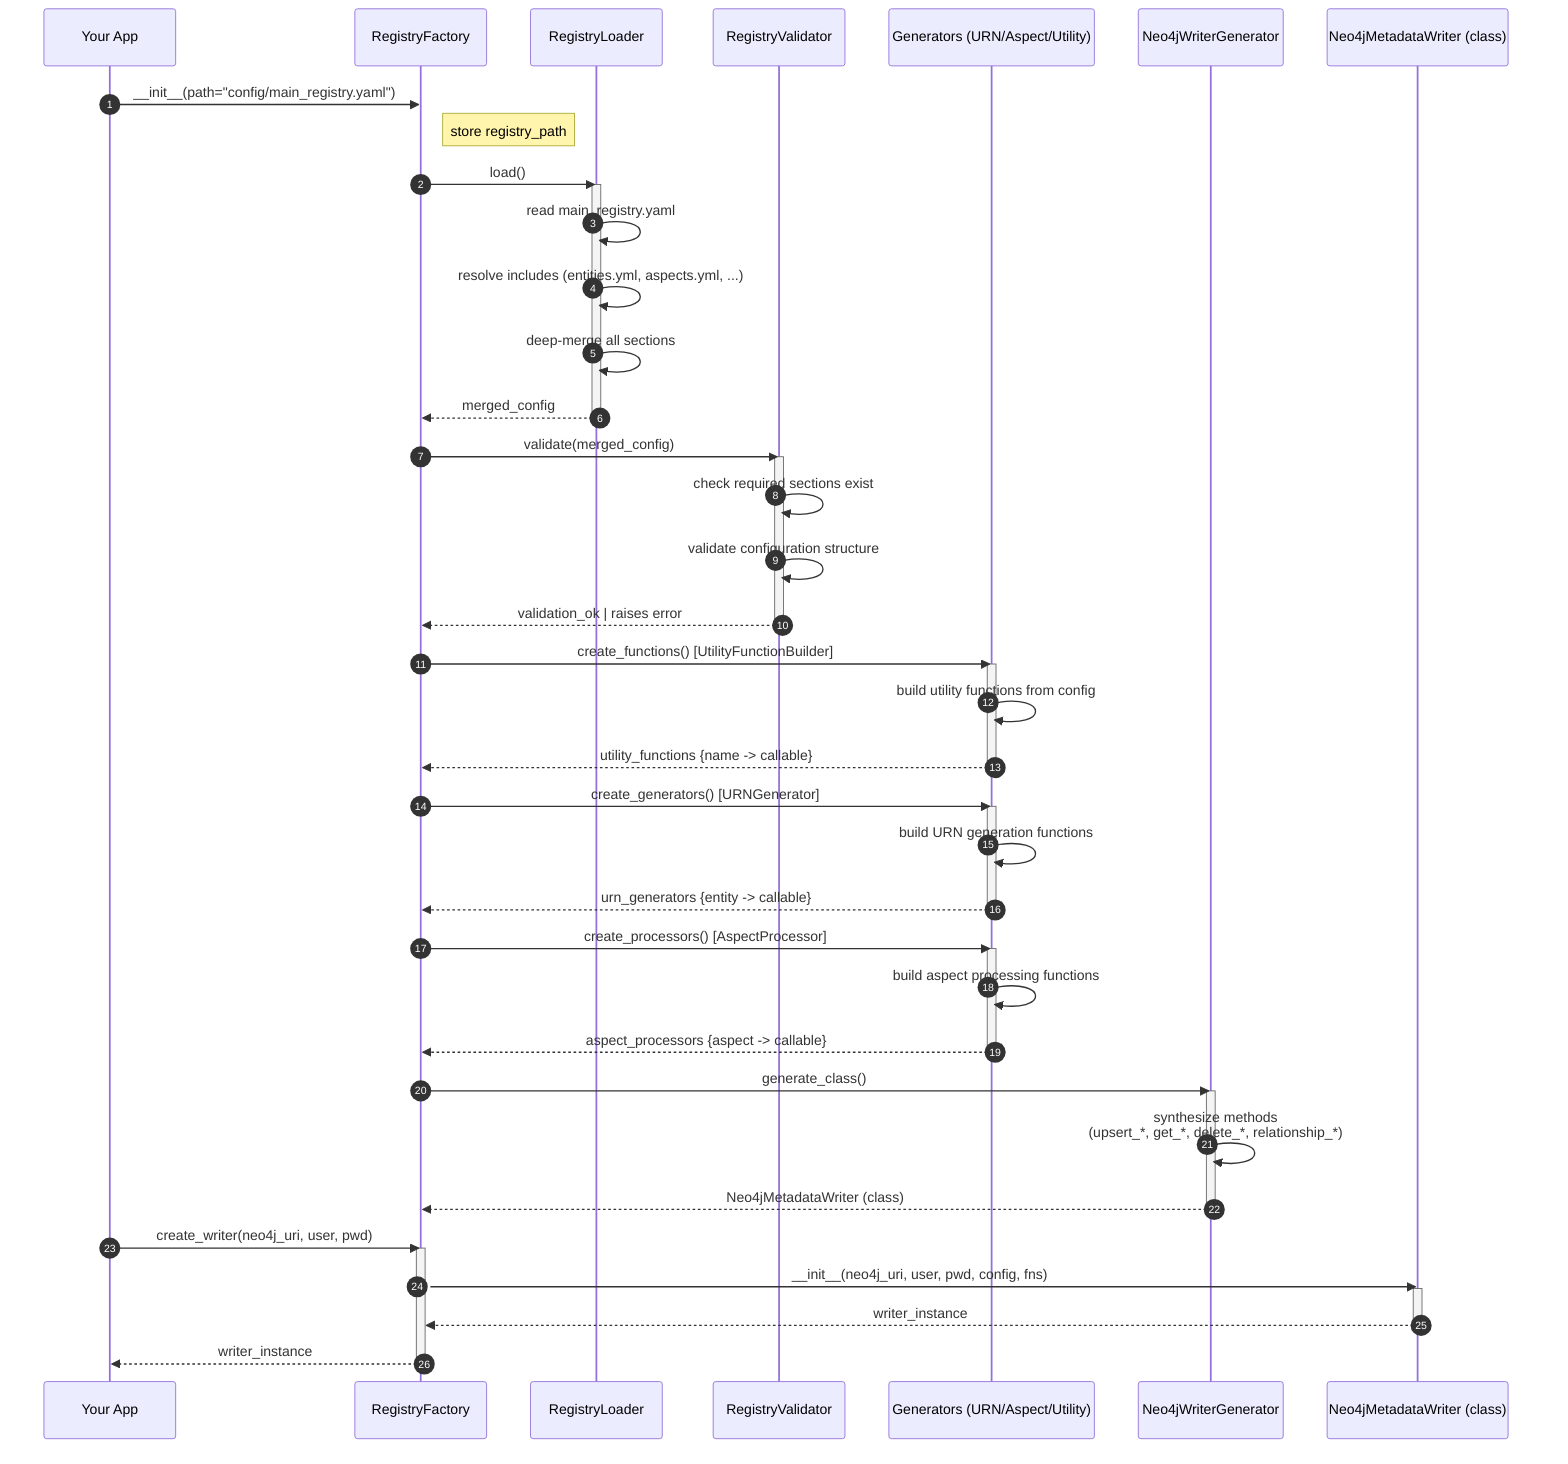 sequenceDiagram
    autonumber
    participant App as Your App
    participant Factory as RegistryFactory
    participant Load as RegistryLoader
    participant Valid as RegistryValidator
    participant Gen as Generators (URN/Aspect/Utility)
    participant WriterGen as Neo4jWriterGenerator
    participant Writer as Neo4jMetadataWriter (class)
    
    App->>Factory: __init__(path="config/main_registry.yaml")
    note right of Factory: store registry_path
    
    Factory->>Load: load()
    activate Load
    Load->>Load: read main_registry.yaml
    Load->>Load: resolve includes (entities.yml, aspects.yml, ...)
    Load->>Load: deep-merge all sections
    Load-->>Factory: merged_config
    deactivate Load

    Factory->>Valid: validate(merged_config)
    activate Valid
    Valid->>Valid: check required sections exist
    Valid->>Valid: validate configuration structure
    Valid-->>Factory: validation_ok | raises error
    deactivate Valid

    Factory->>Gen: create_functions() [UtilityFunctionBuilder]
    activate Gen
    Gen->>Gen: build utility functions from config
    Gen-->>Factory: utility_functions {name -> callable}
    deactivate Gen

    Factory->>Gen: create_generators() [URNGenerator]
    activate Gen
    Gen->>Gen: build URN generation functions
    Gen-->>Factory: urn_generators {entity -> callable}
    deactivate Gen

    Factory->>Gen: create_processors() [AspectProcessor]
    activate Gen
    Gen->>Gen: build aspect processing functions
    Gen-->>Factory: aspect_processors {aspect -> callable}
    deactivate Gen

    Factory->>WriterGen: generate_class()
    activate WriterGen
    WriterGen->>WriterGen: synthesize methods<br/>(upsert_*, get_*, delete_*, relationship_*)
    WriterGen-->>Factory: Neo4jMetadataWriter (class)
    deactivate WriterGen

    App->>Factory: create_writer(neo4j_uri, user, pwd)
    activate Factory
    Factory->>Writer: __init__(neo4j_uri, user, pwd, config, fns)
    activate Writer
    Writer-->>Factory: writer_instance
    deactivate Writer
    Factory-->>App: writer_instance
    deactivate Factory